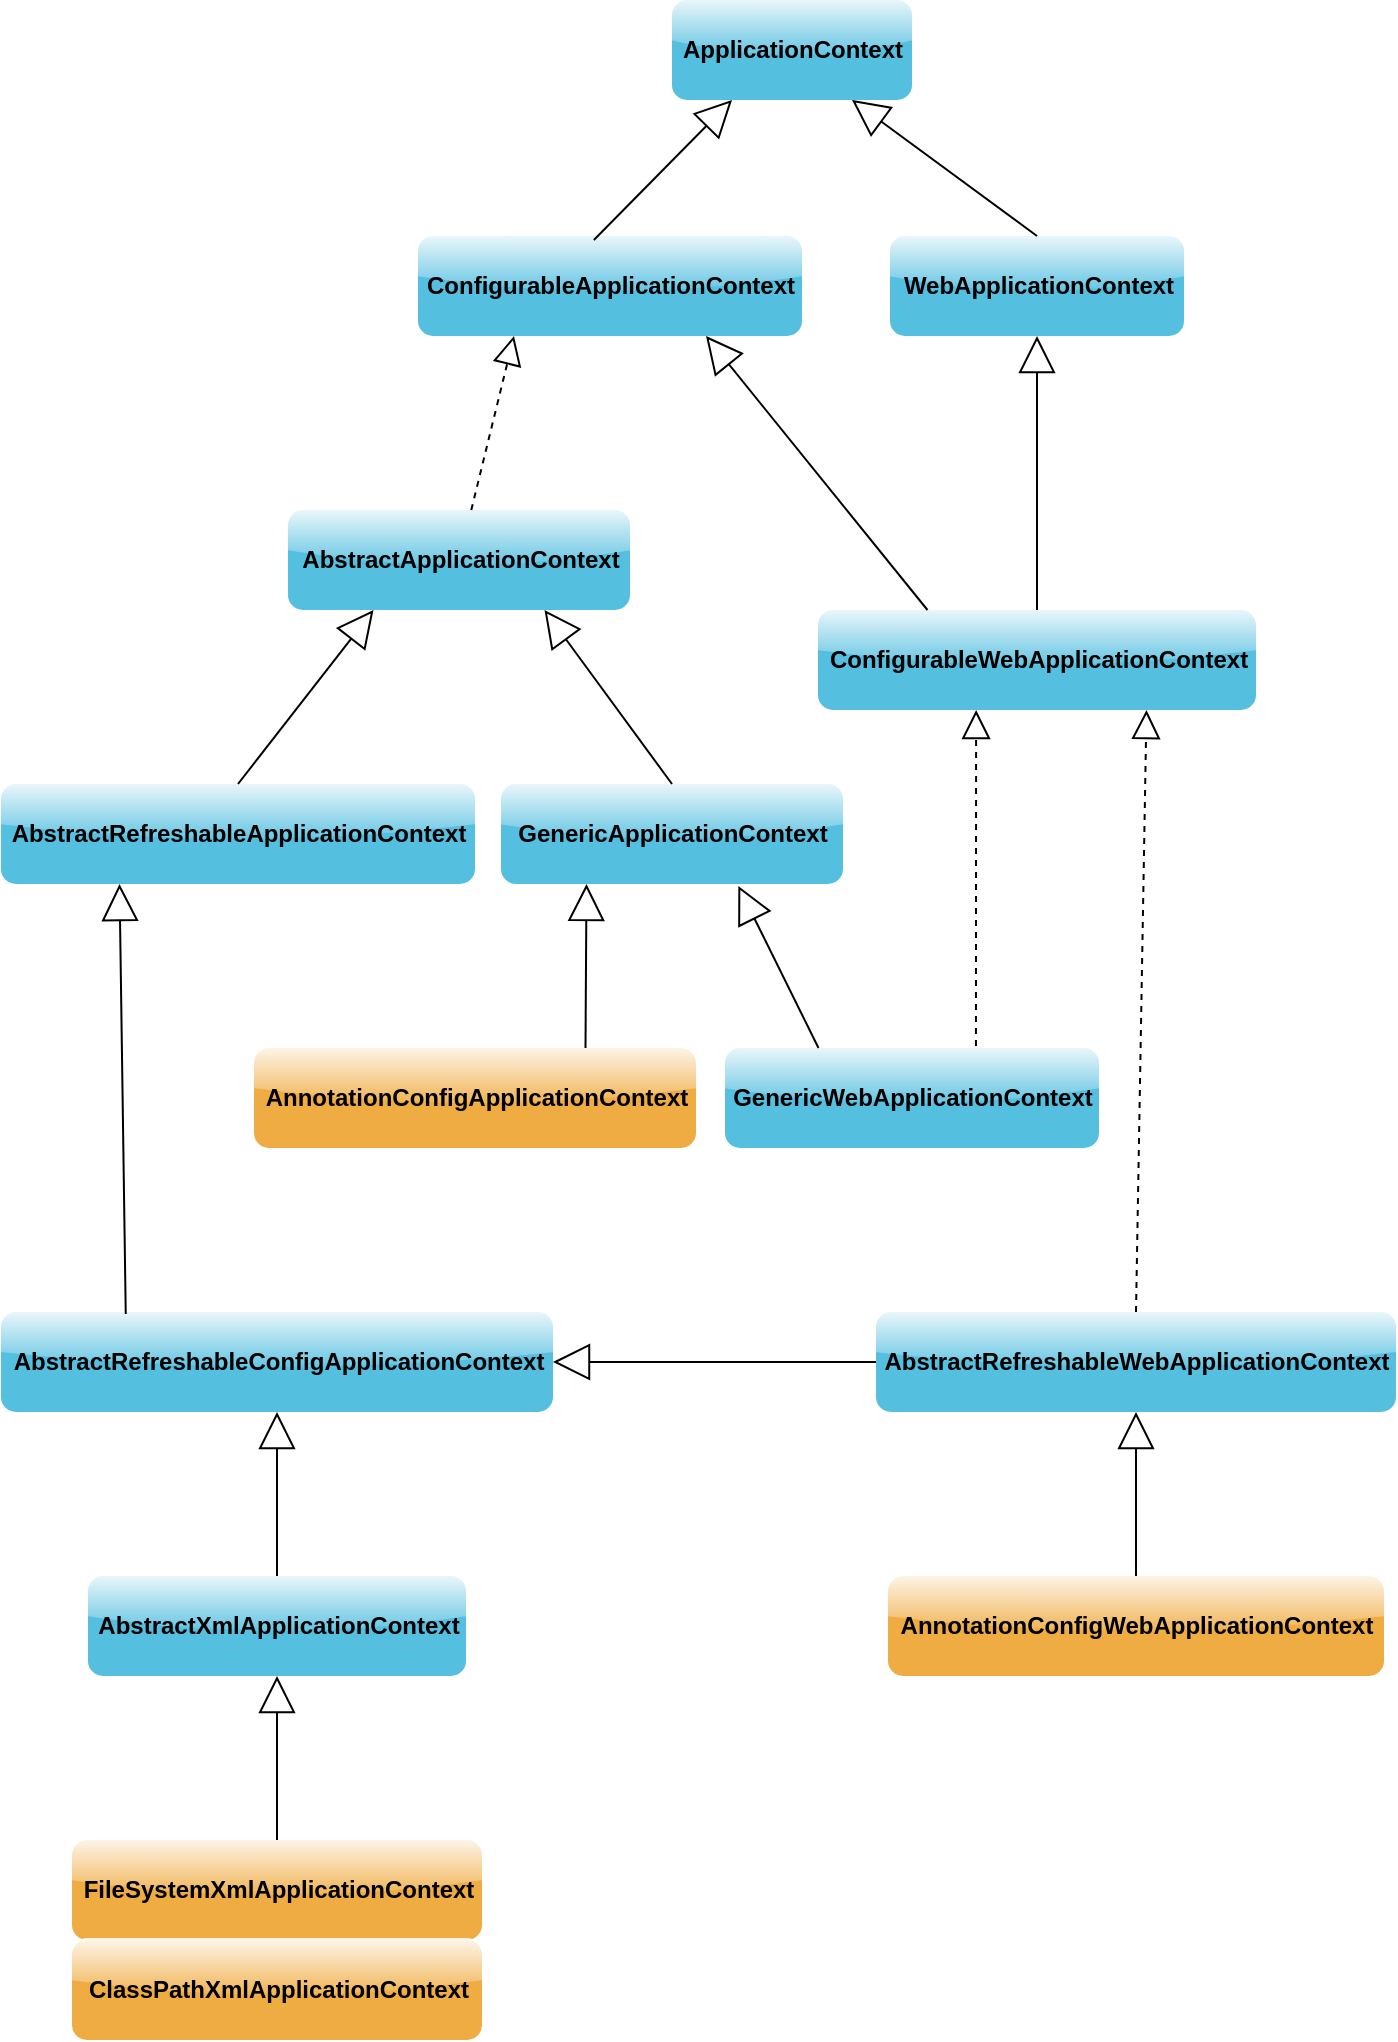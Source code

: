 <mxfile version="11.0.7" type="device"><diagram id="pZdOQ-3X3Z53K8CuT1x6" name="Page-1"><mxGraphModel dx="868" dy="466" grid="0" gridSize="10" guides="1" tooltips="1" connect="1" arrows="1" fold="1" page="1" pageScale="1" pageWidth="827" pageHeight="1169" math="0" shadow="0"><root><mxCell id="0"/><mxCell id="1" parent="0"/><mxCell id="v0ECpmU5c3IGvAGqm0kb-1" value="&lt;b&gt;ApplicationContext&lt;/b&gt;" style="html=1;fillColor=#55BFE0;strokeColor=none;glass=1;rounded=1;comic=0;" vertex="1" parent="1"><mxGeometry x="353" y="59" width="120" height="50" as="geometry"/></mxCell><mxCell id="v0ECpmU5c3IGvAGqm0kb-2" value="&lt;b&gt;ConfigurableApplicationContext&lt;/b&gt;" style="html=1;fillColor=#55BFE0;strokeColor=none;glass=1;rounded=1;comic=0;" vertex="1" parent="1"><mxGeometry x="226" y="177" width="192" height="50" as="geometry"/></mxCell><mxCell id="v0ECpmU5c3IGvAGqm0kb-4" value="" style="endArrow=block;endSize=16;endFill=0;html=1;entryX=0.25;entryY=1;entryDx=0;entryDy=0;exitX=0.458;exitY=0.04;exitDx=0;exitDy=0;exitPerimeter=0;" edge="1" parent="1" source="v0ECpmU5c3IGvAGqm0kb-2" target="v0ECpmU5c3IGvAGqm0kb-1"><mxGeometry width="160" relative="1" as="geometry"><mxPoint x="317" y="233" as="sourcePoint"/><mxPoint x="477" y="233" as="targetPoint"/></mxGeometry></mxCell><mxCell id="v0ECpmU5c3IGvAGqm0kb-5" value="&lt;b&gt;WebApplicationContext&lt;/b&gt;" style="html=1;fillColor=#55BFE0;strokeColor=none;glass=1;rounded=1;comic=0;" vertex="1" parent="1"><mxGeometry x="462" y="177" width="147" height="50" as="geometry"/></mxCell><mxCell id="v0ECpmU5c3IGvAGqm0kb-6" value="" style="endArrow=block;endSize=16;endFill=0;html=1;exitX=0.5;exitY=0;exitDx=0;exitDy=0;entryX=0.75;entryY=1;entryDx=0;entryDy=0;" edge="1" parent="1" source="v0ECpmU5c3IGvAGqm0kb-5" target="v0ECpmU5c3IGvAGqm0kb-1"><mxGeometry width="160" relative="1" as="geometry"><mxPoint x="357.806" y="187" as="sourcePoint"/><mxPoint x="428" y="119" as="targetPoint"/></mxGeometry></mxCell><mxCell id="v0ECpmU5c3IGvAGqm0kb-7" value="&lt;b&gt;AbstractApplicationContext&lt;/b&gt;" style="html=1;fillColor=#55BFE0;strokeColor=none;glass=1;rounded=1;comic=0;" vertex="1" parent="1"><mxGeometry x="161" y="314" width="171" height="50" as="geometry"/></mxCell><mxCell id="v0ECpmU5c3IGvAGqm0kb-9" value="&lt;b&gt;ConfigurableWebApplicationContext&lt;/b&gt;" style="html=1;fillColor=#55BFE0;strokeColor=none;glass=1;rounded=1;comic=0;" vertex="1" parent="1"><mxGeometry x="426" y="364" width="219" height="50" as="geometry"/></mxCell><mxCell id="v0ECpmU5c3IGvAGqm0kb-10" value="" style="endArrow=block;endSize=16;endFill=0;html=1;entryX=0.5;entryY=1;entryDx=0;entryDy=0;" edge="1" parent="1" source="v0ECpmU5c3IGvAGqm0kb-9" target="v0ECpmU5c3IGvAGqm0kb-5"><mxGeometry width="160" relative="1" as="geometry"><mxPoint x="549.436" y="328" as="sourcePoint"/><mxPoint x="618.5" y="258" as="targetPoint"/></mxGeometry></mxCell><mxCell id="v0ECpmU5c3IGvAGqm0kb-11" value="" style="endArrow=block;endSize=16;endFill=0;html=1;entryX=0.75;entryY=1;entryDx=0;entryDy=0;exitX=0.25;exitY=0;exitDx=0;exitDy=0;" edge="1" parent="1" source="v0ECpmU5c3IGvAGqm0kb-9" target="v0ECpmU5c3IGvAGqm0kb-2"><mxGeometry width="160" relative="1" as="geometry"><mxPoint x="370.436" y="328" as="sourcePoint"/><mxPoint x="393.25" y="227" as="targetPoint"/></mxGeometry></mxCell><mxCell id="v0ECpmU5c3IGvAGqm0kb-12" value="" style="endArrow=block;dashed=1;endFill=0;endSize=12;html=1;entryX=0.25;entryY=1;entryDx=0;entryDy=0;" edge="1" parent="1" source="v0ECpmU5c3IGvAGqm0kb-7" target="v0ECpmU5c3IGvAGqm0kb-2"><mxGeometry width="160" relative="1" as="geometry"><mxPoint x="161" y="385" as="sourcePoint"/><mxPoint x="321" y="385" as="targetPoint"/></mxGeometry></mxCell><mxCell id="v0ECpmU5c3IGvAGqm0kb-13" value="&lt;b&gt;AbstractRefreshableApplicationContext&lt;/b&gt;" style="html=1;fillColor=#55BFE0;strokeColor=none;glass=1;rounded=1;comic=0;" vertex="1" parent="1"><mxGeometry x="17.5" y="451" width="237" height="50" as="geometry"/></mxCell><mxCell id="v0ECpmU5c3IGvAGqm0kb-14" value="" style="endArrow=block;endSize=16;endFill=0;html=1;exitX=0.5;exitY=0;exitDx=0;exitDy=0;entryX=0.25;entryY=1;entryDx=0;entryDy=0;" edge="1" parent="1" source="v0ECpmU5c3IGvAGqm0kb-13" target="v0ECpmU5c3IGvAGqm0kb-7"><mxGeometry width="160" relative="1" as="geometry"><mxPoint x="246" y="451" as="sourcePoint"/><mxPoint x="171" y="373" as="targetPoint"/></mxGeometry></mxCell><mxCell id="v0ECpmU5c3IGvAGqm0kb-15" value="&lt;b&gt;GenericApplicationContext&lt;/b&gt;" style="html=1;fillColor=#55BFE0;strokeColor=none;glass=1;rounded=1;comic=0;" vertex="1" parent="1"><mxGeometry x="267.5" y="451" width="171" height="50" as="geometry"/></mxCell><mxCell id="v0ECpmU5c3IGvAGqm0kb-16" value="" style="endArrow=block;endSize=16;endFill=0;html=1;entryX=0.75;entryY=1;entryDx=0;entryDy=0;exitX=0.5;exitY=0;exitDx=0;exitDy=0;" edge="1" parent="1" source="v0ECpmU5c3IGvAGqm0kb-15" target="v0ECpmU5c3IGvAGqm0kb-7"><mxGeometry width="160" relative="1" as="geometry"><mxPoint x="431.75" y="456" as="sourcePoint"/><mxPoint x="321" y="369" as="targetPoint"/></mxGeometry></mxCell><mxCell id="v0ECpmU5c3IGvAGqm0kb-17" value="&lt;b&gt;AbstractRefreshableWebApplicationContext&lt;/b&gt;" style="html=1;fillColor=#55BFE0;strokeColor=none;glass=1;rounded=1;comic=0;" vertex="1" parent="1"><mxGeometry x="455" y="715" width="260" height="50" as="geometry"/></mxCell><mxCell id="v0ECpmU5c3IGvAGqm0kb-18" value="" style="endArrow=block;dashed=1;endFill=0;endSize=12;html=1;entryX=0.75;entryY=1;entryDx=0;entryDy=0;exitX=0.5;exitY=0;exitDx=0;exitDy=0;" edge="1" parent="1" source="v0ECpmU5c3IGvAGqm0kb-17" target="v0ECpmU5c3IGvAGqm0kb-9"><mxGeometry width="160" relative="1" as="geometry"><mxPoint x="524.638" y="451" as="sourcePoint"/><mxPoint x="546" y="364" as="targetPoint"/></mxGeometry></mxCell><mxCell id="v0ECpmU5c3IGvAGqm0kb-19" value="" style="endArrow=block;endSize=16;endFill=0;html=1;entryX=1;entryY=0.5;entryDx=0;entryDy=0;exitX=0;exitY=0.5;exitDx=0;exitDy=0;" edge="1" parent="1" source="v0ECpmU5c3IGvAGqm0kb-17" target="v0ECpmU5c3IGvAGqm0kb-26"><mxGeometry width="160" relative="1" as="geometry"><mxPoint x="418" y="589" as="sourcePoint"/><mxPoint x="368.923" y="501" as="targetPoint"/></mxGeometry></mxCell><mxCell id="v0ECpmU5c3IGvAGqm0kb-20" value="&lt;b&gt;GenericWebApplicationContext&lt;/b&gt;" style="html=1;fillColor=#55BFE0;strokeColor=none;glass=1;rounded=1;comic=0;" vertex="1" parent="1"><mxGeometry x="379.5" y="583" width="187" height="50" as="geometry"/></mxCell><mxCell id="v0ECpmU5c3IGvAGqm0kb-22" value="" style="endArrow=block;dashed=1;endFill=0;endSize=12;html=1;entryX=0.361;entryY=1;entryDx=0;entryDy=0;exitX=0.671;exitY=-0.02;exitDx=0;exitDy=0;entryPerimeter=0;exitPerimeter=0;" edge="1" parent="1" source="v0ECpmU5c3IGvAGqm0kb-20" target="v0ECpmU5c3IGvAGqm0kb-9"><mxGeometry width="160" relative="1" as="geometry"><mxPoint x="573" y="588" as="sourcePoint"/><mxPoint x="497.75" y="364" as="targetPoint"/></mxGeometry></mxCell><mxCell id="v0ECpmU5c3IGvAGqm0kb-23" value="" style="endArrow=block;endSize=16;endFill=0;html=1;entryX=0.694;entryY=1.02;entryDx=0;entryDy=0;exitX=0.25;exitY=0;exitDx=0;exitDy=0;entryPerimeter=0;" edge="1" parent="1" source="v0ECpmU5c3IGvAGqm0kb-20" target="v0ECpmU5c3IGvAGqm0kb-15"><mxGeometry width="160" relative="1" as="geometry"><mxPoint x="356.5" y="605" as="sourcePoint"/><mxPoint x="136.25" y="518" as="targetPoint"/></mxGeometry></mxCell><mxCell id="v0ECpmU5c3IGvAGqm0kb-24" value="&lt;b&gt;AnnotationConfigApplicationContext&lt;/b&gt;" style="html=1;fillColor=#EFAC43;strokeColor=none;glass=1;rounded=1;comic=0;gradientColor=none;" vertex="1" parent="1"><mxGeometry x="144" y="583" width="221" height="50" as="geometry"/></mxCell><mxCell id="v0ECpmU5c3IGvAGqm0kb-25" value="" style="endArrow=block;endSize=16;endFill=0;html=1;entryX=0.25;entryY=1;entryDx=0;entryDy=0;exitX=0.75;exitY=0;exitDx=0;exitDy=0;" edge="1" parent="1" source="v0ECpmU5c3IGvAGqm0kb-24" target="v0ECpmU5c3IGvAGqm0kb-15"><mxGeometry width="160" relative="1" as="geometry"><mxPoint x="292.25" y="588" as="sourcePoint"/><mxPoint x="41.174" y="502" as="targetPoint"/></mxGeometry></mxCell><mxCell id="v0ECpmU5c3IGvAGqm0kb-26" value="&lt;b&gt;AbstractRefreshableConfigApplicationContext&lt;/b&gt;" style="html=1;fillColor=#55BFE0;strokeColor=none;glass=1;rounded=1;comic=0;" vertex="1" parent="1"><mxGeometry x="17.5" y="715" width="276" height="50" as="geometry"/></mxCell><mxCell id="v0ECpmU5c3IGvAGqm0kb-27" value="" style="endArrow=block;endSize=16;endFill=0;html=1;entryX=0.25;entryY=1;entryDx=0;entryDy=0;exitX=0.226;exitY=0.02;exitDx=0;exitDy=0;exitPerimeter=0;" edge="1" parent="1" source="v0ECpmU5c3IGvAGqm0kb-26" target="v0ECpmU5c3IGvAGqm0kb-13"><mxGeometry width="160" relative="1" as="geometry"><mxPoint x="399.25" y="726" as="sourcePoint"/><mxPoint x="148.174" y="640" as="targetPoint"/></mxGeometry></mxCell><mxCell id="v0ECpmU5c3IGvAGqm0kb-30" value="&lt;b&gt;AbstractXmlApplicationContext&lt;/b&gt;" style="html=1;fillColor=#55BFE0;strokeColor=none;glass=1;rounded=1;comic=0;" vertex="1" parent="1"><mxGeometry x="61" y="847" width="189" height="50" as="geometry"/></mxCell><mxCell id="v0ECpmU5c3IGvAGqm0kb-31" value="" style="endArrow=block;endSize=16;endFill=0;html=1;exitX=0.5;exitY=0;exitDx=0;exitDy=0;" edge="1" parent="1" source="v0ECpmU5c3IGvAGqm0kb-30" target="v0ECpmU5c3IGvAGqm0kb-26"><mxGeometry width="160" relative="1" as="geometry"><mxPoint x="156" y="850" as="sourcePoint"/><mxPoint x="153.75" y="764.5" as="targetPoint"/></mxGeometry></mxCell><mxCell id="v0ECpmU5c3IGvAGqm0kb-32" value="&lt;b&gt;FileSystemXmlApplicationContext&lt;/b&gt;&lt;b&gt;&lt;br&gt;&lt;/b&gt;" style="html=1;fillColor=#EFAC43;strokeColor=none;glass=1;rounded=1;comic=0;gradientColor=none;" vertex="1" parent="1"><mxGeometry x="53" y="979" width="205" height="50" as="geometry"/></mxCell><mxCell id="v0ECpmU5c3IGvAGqm0kb-34" value="" style="endArrow=block;endSize=16;endFill=0;html=1;entryX=0.5;entryY=1;entryDx=0;entryDy=0;" edge="1" parent="1" source="v0ECpmU5c3IGvAGqm0kb-32" target="v0ECpmU5c3IGvAGqm0kb-30"><mxGeometry width="160" relative="1" as="geometry"><mxPoint x="135.5" y="979" as="sourcePoint"/><mxPoint x="135.5" y="897" as="targetPoint"/></mxGeometry></mxCell><mxCell id="v0ECpmU5c3IGvAGqm0kb-36" value="&lt;b&gt;AnnotationConfigWebApplicationContext&lt;/b&gt;" style="html=1;fillColor=#EFAC43;strokeColor=none;glass=1;rounded=1;comic=0;gradientColor=none;" vertex="1" parent="1"><mxGeometry x="461" y="847" width="248" height="50" as="geometry"/></mxCell><mxCell id="v0ECpmU5c3IGvAGqm0kb-37" value="" style="endArrow=block;endSize=16;endFill=0;html=1;exitX=0.5;exitY=0;exitDx=0;exitDy=0;entryX=0.5;entryY=1;entryDx=0;entryDy=0;" edge="1" parent="1" source="v0ECpmU5c3IGvAGqm0kb-36" target="v0ECpmU5c3IGvAGqm0kb-17"><mxGeometry width="160" relative="1" as="geometry"><mxPoint x="585" y="840" as="sourcePoint"/><mxPoint x="585" y="758" as="targetPoint"/></mxGeometry></mxCell><mxCell id="v0ECpmU5c3IGvAGqm0kb-38" value="&lt;b&gt;ClassPathXmlApplicationContext&lt;/b&gt;" style="html=1;fillColor=#EFAC43;strokeColor=none;glass=1;rounded=1;comic=0;gradientColor=none;" vertex="1" parent="1"><mxGeometry x="53" y="1029" width="205" height="50" as="geometry"/></mxCell></root></mxGraphModel></diagram></mxfile>